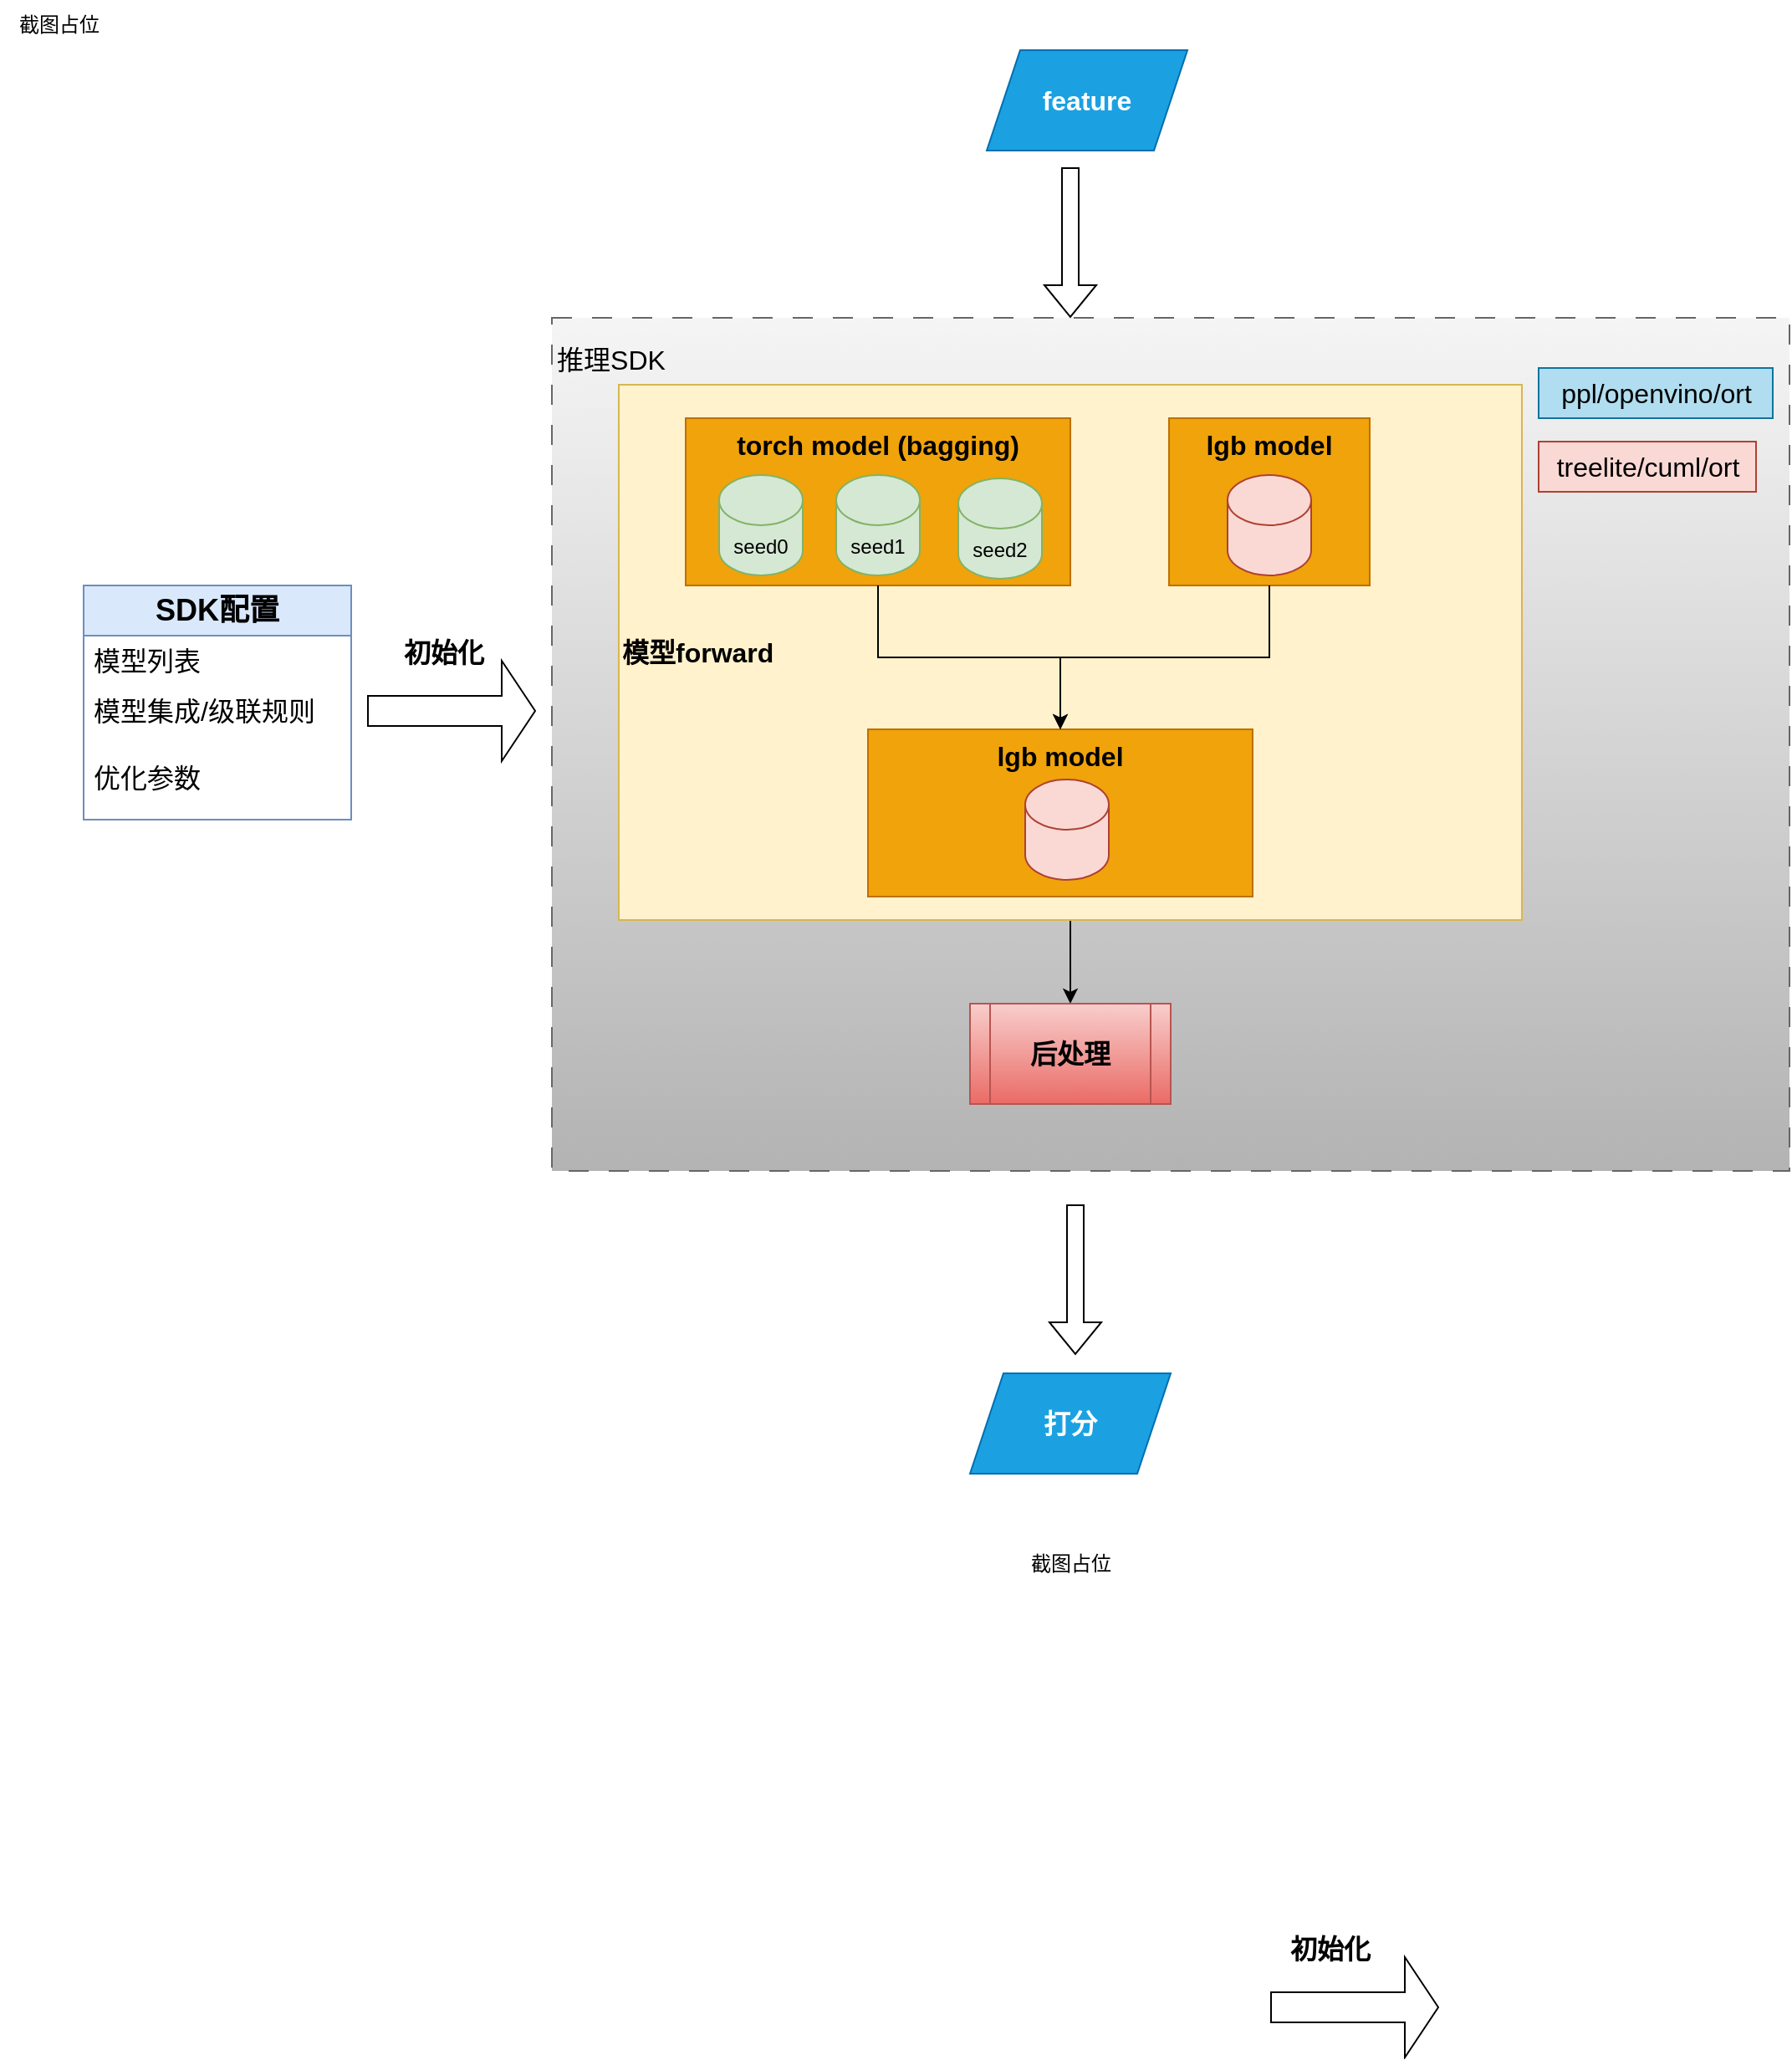 <mxfile version="21.1.1" type="github">
  <diagram name="第 1 页" id="nnr06dnKJYtgya7jrnHT">
    <mxGraphModel dx="2261" dy="769" grid="1" gridSize="10" guides="1" tooltips="1" connect="1" arrows="1" fold="1" page="1" pageScale="1" pageWidth="827" pageHeight="1169" math="0" shadow="0">
      <root>
        <mxCell id="0" />
        <mxCell id="1" parent="0" />
        <mxCell id="UK8yWLkQY4NRwHUQAjbO-15" value="" style="rounded=0;whiteSpace=wrap;html=1;dashed=1;dashPattern=12 12;fillColor=#f5f5f5;strokeColor=#666666;gradientColor=#b3b3b3;" vertex="1" parent="1">
          <mxGeometry x="200" y="270" width="740" height="510" as="geometry" />
        </mxCell>
        <mxCell id="UK8yWLkQY4NRwHUQAjbO-43" style="edgeStyle=orthogonalEdgeStyle;rounded=0;orthogonalLoop=1;jettySize=auto;html=1;" edge="1" parent="1" source="UK8yWLkQY4NRwHUQAjbO-1" target="UK8yWLkQY4NRwHUQAjbO-42">
          <mxGeometry relative="1" as="geometry" />
        </mxCell>
        <mxCell id="UK8yWLkQY4NRwHUQAjbO-1" value="&lt;font style=&quot;font-size: 16px;&quot;&gt;&lt;b&gt;模型forward&lt;/b&gt;&lt;/font&gt;" style="rounded=0;whiteSpace=wrap;html=1;fillColor=#fff2cc;strokeColor=#d6b656;labelPosition=center;verticalLabelPosition=middle;align=left;verticalAlign=middle;" vertex="1" parent="1">
          <mxGeometry x="240" y="310" width="540" height="320" as="geometry" />
        </mxCell>
        <mxCell id="UK8yWLkQY4NRwHUQAjbO-6" value="&lt;font style=&quot;font-size: 18px;&quot;&gt;&lt;b&gt;SDK配置&lt;/b&gt;&lt;/font&gt;" style="swimlane;fontStyle=0;childLayout=stackLayout;horizontal=1;startSize=30;horizontalStack=0;resizeParent=1;resizeParentMax=0;resizeLast=0;collapsible=1;marginBottom=0;whiteSpace=wrap;html=1;fillColor=#dae8fc;strokeColor=#6c8ebf;" vertex="1" parent="1">
          <mxGeometry x="-80" y="430" width="160" height="140" as="geometry" />
        </mxCell>
        <mxCell id="UK8yWLkQY4NRwHUQAjbO-7" value="&lt;font style=&quot;font-size: 16px;&quot;&gt;模型列表&lt;/font&gt;" style="text;strokeColor=none;fillColor=none;align=left;verticalAlign=middle;spacingLeft=4;spacingRight=4;overflow=hidden;points=[[0,0.5],[1,0.5]];portConstraint=eastwest;rotatable=0;whiteSpace=wrap;html=1;" vertex="1" parent="UK8yWLkQY4NRwHUQAjbO-6">
          <mxGeometry y="30" width="160" height="30" as="geometry" />
        </mxCell>
        <mxCell id="UK8yWLkQY4NRwHUQAjbO-8" value="&lt;font style=&quot;font-size: 16px;&quot;&gt;模型集成/级联规则&lt;/font&gt;" style="text;strokeColor=none;fillColor=none;align=left;verticalAlign=middle;spacingLeft=4;spacingRight=4;overflow=hidden;points=[[0,0.5],[1,0.5]];portConstraint=eastwest;rotatable=0;whiteSpace=wrap;html=1;" vertex="1" parent="UK8yWLkQY4NRwHUQAjbO-6">
          <mxGeometry y="60" width="160" height="30" as="geometry" />
        </mxCell>
        <object label="&lt;font style=&quot;font-size: 16px;&quot;&gt;优化参数&lt;/font&gt;" id="UK8yWLkQY4NRwHUQAjbO-9">
          <mxCell style="text;strokeColor=none;fillColor=none;align=left;verticalAlign=middle;spacingLeft=4;spacingRight=4;overflow=hidden;points=[[0,0.5],[1,0.5]];portConstraint=eastwest;rotatable=0;whiteSpace=wrap;html=1;" vertex="1" parent="UK8yWLkQY4NRwHUQAjbO-6">
            <mxGeometry y="90" width="160" height="50" as="geometry" />
          </mxCell>
        </object>
        <mxCell id="UK8yWLkQY4NRwHUQAjbO-11" value="" style="shape=flexArrow;endArrow=classic;html=1;rounded=0;" edge="1" parent="1">
          <mxGeometry width="50" height="50" relative="1" as="geometry">
            <mxPoint x="510" y="180" as="sourcePoint" />
            <mxPoint x="510" y="270" as="targetPoint" />
          </mxGeometry>
        </mxCell>
        <mxCell id="UK8yWLkQY4NRwHUQAjbO-16" value="&lt;font style=&quot;font-size: 16px;&quot;&gt;推理SDK&lt;/font&gt;" style="text;html=1;align=center;verticalAlign=middle;resizable=0;points=[];autosize=1;strokeColor=none;fillColor=none;" vertex="1" parent="1">
          <mxGeometry x="190" y="280" width="90" height="30" as="geometry" />
        </mxCell>
        <mxCell id="UK8yWLkQY4NRwHUQAjbO-23" value="&lt;font style=&quot;font-size: 16px;&quot;&gt;&lt;b&gt;feature&lt;/b&gt;&lt;/font&gt;" style="shape=parallelogram;perimeter=parallelogramPerimeter;whiteSpace=wrap;html=1;fixedSize=1;fillColor=#1ba1e2;strokeColor=#006EAF;fontColor=#ffffff;" vertex="1" parent="1">
          <mxGeometry x="460" y="110" width="120" height="60" as="geometry" />
        </mxCell>
        <mxCell id="UK8yWLkQY4NRwHUQAjbO-29" value="&lt;font style=&quot;font-size: 16px;&quot;&gt;treelite/cuml/ort&lt;/font&gt;" style="text;html=1;align=center;verticalAlign=middle;resizable=0;points=[];autosize=1;strokeColor=#ae4132;fillColor=#fad9d5;" vertex="1" parent="1">
          <mxGeometry x="790" y="344" width="130" height="30" as="geometry" />
        </mxCell>
        <mxCell id="UK8yWLkQY4NRwHUQAjbO-32" value="&lt;font style=&quot;font-size: 16px;&quot;&gt;ppl/openvino/ort&lt;/font&gt;" style="text;html=1;align=center;verticalAlign=middle;resizable=0;points=[];autosize=1;strokeColor=#10739e;fillColor=#b1ddf0;" vertex="1" parent="1">
          <mxGeometry x="790" y="300" width="140" height="30" as="geometry" />
        </mxCell>
        <mxCell id="UK8yWLkQY4NRwHUQAjbO-41" value="" style="group" vertex="1" connectable="0" parent="1">
          <mxGeometry x="280" y="330" width="409" height="286" as="geometry" />
        </mxCell>
        <mxCell id="UK8yWLkQY4NRwHUQAjbO-17" value="&lt;font style=&quot;font-size: 16px;&quot;&gt;&lt;b&gt;torch model (bagging)&lt;/b&gt;&lt;/font&gt;" style="rounded=0;whiteSpace=wrap;html=1;verticalAlign=top;fillColor=#f0a30a;fontColor=#000000;strokeColor=#BD7000;movable=1;resizable=1;rotatable=1;deletable=1;editable=1;locked=0;connectable=1;container=0;" vertex="1" parent="UK8yWLkQY4NRwHUQAjbO-41">
          <mxGeometry width="230" height="100" as="geometry" />
        </mxCell>
        <mxCell id="UK8yWLkQY4NRwHUQAjbO-12" value="seed0" style="shape=cylinder3;whiteSpace=wrap;html=1;boundedLbl=1;backgroundOutline=1;size=15;fillColor=#d5e8d4;strokeColor=#82b366;movable=1;resizable=1;rotatable=1;deletable=1;editable=1;locked=0;connectable=1;" vertex="1" parent="UK8yWLkQY4NRwHUQAjbO-41">
          <mxGeometry x="20" y="34" width="50" height="60" as="geometry" />
        </mxCell>
        <mxCell id="UK8yWLkQY4NRwHUQAjbO-13" value="seed1" style="shape=cylinder3;whiteSpace=wrap;html=1;boundedLbl=1;backgroundOutline=1;size=15;fillColor=#d5e8d4;strokeColor=#82b366;movable=1;resizable=1;rotatable=1;deletable=1;editable=1;locked=0;connectable=1;" vertex="1" parent="UK8yWLkQY4NRwHUQAjbO-41">
          <mxGeometry x="90" y="34" width="50" height="60" as="geometry" />
        </mxCell>
        <mxCell id="UK8yWLkQY4NRwHUQAjbO-18" value="seed2" style="shape=cylinder3;whiteSpace=wrap;html=1;boundedLbl=1;backgroundOutline=1;size=15;fillColor=#d5e8d4;strokeColor=#82b366;movable=1;resizable=1;rotatable=1;deletable=1;editable=1;locked=0;connectable=1;" vertex="1" parent="UK8yWLkQY4NRwHUQAjbO-41">
          <mxGeometry x="163" y="36" width="50" height="60" as="geometry" />
        </mxCell>
        <mxCell id="UK8yWLkQY4NRwHUQAjbO-24" value="&lt;span style=&quot;font-size: 16px;&quot;&gt;&lt;b&gt;lgb model&lt;/b&gt;&lt;/span&gt;" style="rounded=0;whiteSpace=wrap;html=1;verticalAlign=top;fillColor=#f0a30a;fontColor=#000000;strokeColor=#BD7000;movable=1;resizable=1;rotatable=1;deletable=1;editable=1;locked=0;connectable=1;container=0;" vertex="1" parent="UK8yWLkQY4NRwHUQAjbO-41">
          <mxGeometry x="289" width="120" height="100" as="geometry" />
        </mxCell>
        <mxCell id="UK8yWLkQY4NRwHUQAjbO-25" value="" style="shape=cylinder3;whiteSpace=wrap;html=1;boundedLbl=1;backgroundOutline=1;size=15;fillColor=#fad9d5;strokeColor=#ae4132;movable=1;resizable=1;rotatable=1;deletable=1;editable=1;locked=0;connectable=1;" vertex="1" parent="UK8yWLkQY4NRwHUQAjbO-41">
          <mxGeometry x="324" y="34" width="50" height="60" as="geometry" />
        </mxCell>
        <mxCell id="UK8yWLkQY4NRwHUQAjbO-36" value="&lt;span style=&quot;font-size: 16px;&quot;&gt;&lt;b&gt;lgb model&lt;/b&gt;&lt;/span&gt;" style="rounded=0;whiteSpace=wrap;html=1;verticalAlign=top;fillColor=#f0a30a;fontColor=#000000;strokeColor=#BD7000;movable=1;resizable=1;rotatable=1;deletable=1;editable=1;locked=0;connectable=1;container=0;" vertex="1" parent="UK8yWLkQY4NRwHUQAjbO-41">
          <mxGeometry x="109" y="186" width="230" height="100" as="geometry" />
        </mxCell>
        <mxCell id="UK8yWLkQY4NRwHUQAjbO-39" style="edgeStyle=orthogonalEdgeStyle;rounded=0;orthogonalLoop=1;jettySize=auto;html=1;entryX=0.5;entryY=0;entryDx=0;entryDy=0;" edge="1" parent="UK8yWLkQY4NRwHUQAjbO-41" source="UK8yWLkQY4NRwHUQAjbO-17" target="UK8yWLkQY4NRwHUQAjbO-36">
          <mxGeometry relative="1" as="geometry" />
        </mxCell>
        <mxCell id="UK8yWLkQY4NRwHUQAjbO-40" style="edgeStyle=orthogonalEdgeStyle;rounded=0;orthogonalLoop=1;jettySize=auto;html=1;entryX=0.5;entryY=0;entryDx=0;entryDy=0;" edge="1" parent="UK8yWLkQY4NRwHUQAjbO-41" source="UK8yWLkQY4NRwHUQAjbO-24" target="UK8yWLkQY4NRwHUQAjbO-36">
          <mxGeometry relative="1" as="geometry" />
        </mxCell>
        <mxCell id="UK8yWLkQY4NRwHUQAjbO-38" value="" style="shape=cylinder3;whiteSpace=wrap;html=1;boundedLbl=1;backgroundOutline=1;size=15;fillColor=#fad9d5;strokeColor=#ae4132;movable=1;resizable=1;rotatable=1;deletable=1;editable=1;locked=0;connectable=1;" vertex="1" parent="UK8yWLkQY4NRwHUQAjbO-41">
          <mxGeometry x="203" y="216" width="50" height="60" as="geometry" />
        </mxCell>
        <mxCell id="UK8yWLkQY4NRwHUQAjbO-42" value="&lt;font style=&quot;font-size: 16px;&quot;&gt;&lt;b&gt;后处理&lt;/b&gt;&lt;/font&gt;" style="shape=process;whiteSpace=wrap;html=1;backgroundOutline=1;fillColor=#f8cecc;gradientColor=#ea6b66;strokeColor=#b85450;" vertex="1" parent="1">
          <mxGeometry x="450" y="680" width="120" height="60" as="geometry" />
        </mxCell>
        <mxCell id="UK8yWLkQY4NRwHUQAjbO-53" value="&lt;span style=&quot;font-size: 16px;&quot;&gt;&lt;b&gt;打分&lt;/b&gt;&lt;/span&gt;" style="shape=parallelogram;perimeter=parallelogramPerimeter;whiteSpace=wrap;html=1;fixedSize=1;fillColor=#1ba1e2;strokeColor=#006EAF;fontColor=#ffffff;" vertex="1" parent="1">
          <mxGeometry x="450" y="901" width="120" height="60" as="geometry" />
        </mxCell>
        <mxCell id="UK8yWLkQY4NRwHUQAjbO-54" value="" style="shape=flexArrow;endArrow=classic;html=1;rounded=0;" edge="1" parent="1">
          <mxGeometry width="50" height="50" relative="1" as="geometry">
            <mxPoint x="513" y="800" as="sourcePoint" />
            <mxPoint x="513" y="890" as="targetPoint" />
          </mxGeometry>
        </mxCell>
        <mxCell id="UK8yWLkQY4NRwHUQAjbO-55" value="" style="shape=singleArrow;whiteSpace=wrap;html=1;" vertex="1" parent="1">
          <mxGeometry x="630" y="1250" width="100" height="60" as="geometry" />
        </mxCell>
        <mxCell id="UK8yWLkQY4NRwHUQAjbO-56" value="&lt;font style=&quot;font-size: 16px;&quot;&gt;&lt;b&gt;初始化&lt;/b&gt;&lt;/font&gt;" style="text;html=1;align=center;verticalAlign=middle;resizable=0;points=[];autosize=1;strokeColor=none;fillColor=none;" vertex="1" parent="1">
          <mxGeometry x="630" y="1230" width="70" height="30" as="geometry" />
        </mxCell>
        <mxCell id="UK8yWLkQY4NRwHUQAjbO-57" value="截图占位" style="text;html=1;align=center;verticalAlign=middle;resizable=0;points=[];autosize=1;strokeColor=none;fillColor=none;" vertex="1" parent="1">
          <mxGeometry x="-130" y="80" width="70" height="30" as="geometry" />
        </mxCell>
        <mxCell id="UK8yWLkQY4NRwHUQAjbO-58" value="截图占位" style="text;html=1;align=center;verticalAlign=middle;resizable=0;points=[];autosize=1;strokeColor=none;fillColor=none;" vertex="1" parent="1">
          <mxGeometry x="475" y="1000" width="70" height="30" as="geometry" />
        </mxCell>
        <mxCell id="UK8yWLkQY4NRwHUQAjbO-59" value="" style="shape=singleArrow;whiteSpace=wrap;html=1;" vertex="1" parent="1">
          <mxGeometry x="90" y="475" width="100" height="60" as="geometry" />
        </mxCell>
        <mxCell id="UK8yWLkQY4NRwHUQAjbO-60" value="&lt;font style=&quot;font-size: 16px;&quot;&gt;&lt;b&gt;初始化&lt;/b&gt;&lt;/font&gt;" style="text;html=1;align=center;verticalAlign=middle;resizable=0;points=[];autosize=1;strokeColor=none;fillColor=none;" vertex="1" parent="1">
          <mxGeometry x="100" y="455" width="70" height="30" as="geometry" />
        </mxCell>
      </root>
    </mxGraphModel>
  </diagram>
</mxfile>
